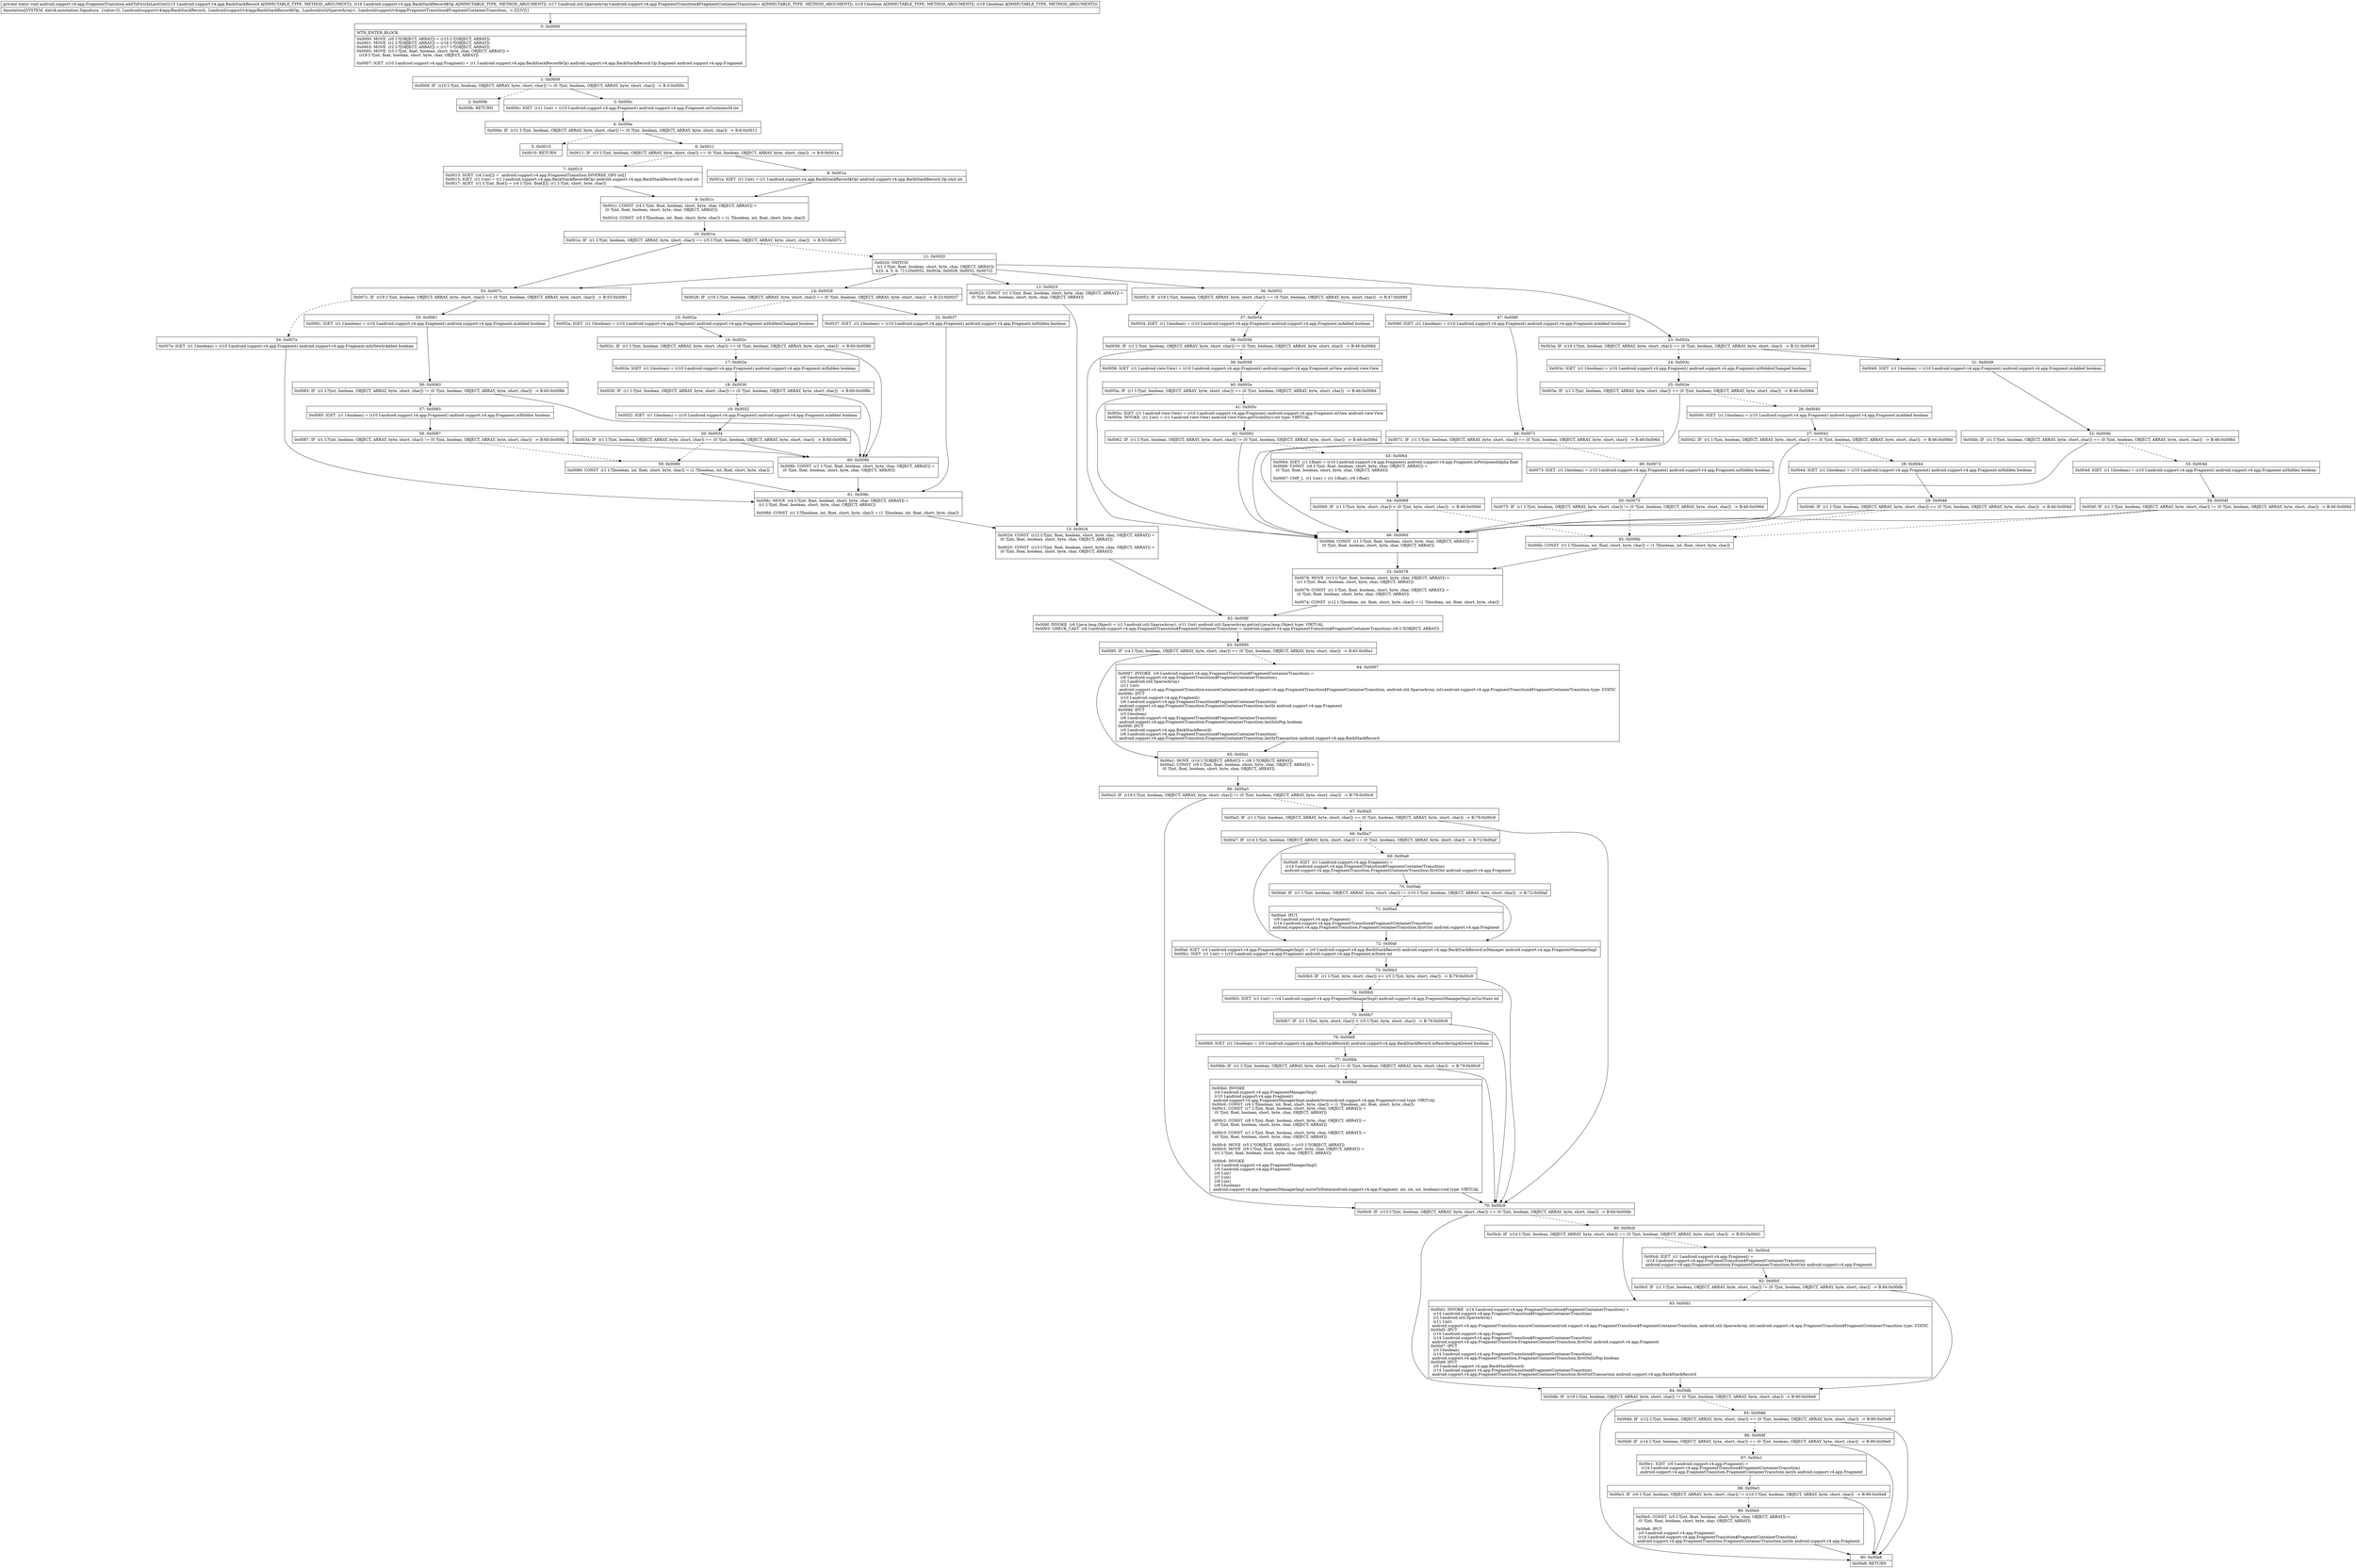 digraph "CFG forandroid.support.v4.app.FragmentTransition.addToFirstInLastOut(Landroid\/support\/v4\/app\/BackStackRecord;Landroid\/support\/v4\/app\/BackStackRecord$Op;Landroid\/util\/SparseArray;ZZ)V" {
Node_0 [shape=record,label="{0\:\ 0x0000|MTH_ENTER_BLOCK\l|0x0000: MOVE  (r0 I:?[OBJECT, ARRAY]) = (r15 I:?[OBJECT, ARRAY]) \l0x0001: MOVE  (r1 I:?[OBJECT, ARRAY]) = (r16 I:?[OBJECT, ARRAY]) \l0x0003: MOVE  (r2 I:?[OBJECT, ARRAY]) = (r17 I:?[OBJECT, ARRAY]) \l0x0005: MOVE  (r3 I:?[int, float, boolean, short, byte, char, OBJECT, ARRAY]) = \l  (r18 I:?[int, float, boolean, short, byte, char, OBJECT, ARRAY])\l \l0x0007: IGET  (r10 I:android.support.v4.app.Fragment) = (r1 I:android.support.v4.app.BackStackRecord$Op) android.support.v4.app.BackStackRecord.Op.fragment android.support.v4.app.Fragment \l}"];
Node_1 [shape=record,label="{1\:\ 0x0009|0x0009: IF  (r10 I:?[int, boolean, OBJECT, ARRAY, byte, short, char]) != (0 ?[int, boolean, OBJECT, ARRAY, byte, short, char])  \-\> B:3:0x000c \l}"];
Node_2 [shape=record,label="{2\:\ 0x000b|0x000b: RETURN   \l}"];
Node_3 [shape=record,label="{3\:\ 0x000c|0x000c: IGET  (r11 I:int) = (r10 I:android.support.v4.app.Fragment) android.support.v4.app.Fragment.mContainerId int \l}"];
Node_4 [shape=record,label="{4\:\ 0x000e|0x000e: IF  (r11 I:?[int, boolean, OBJECT, ARRAY, byte, short, char]) != (0 ?[int, boolean, OBJECT, ARRAY, byte, short, char])  \-\> B:6:0x0011 \l}"];
Node_5 [shape=record,label="{5\:\ 0x0010|0x0010: RETURN   \l}"];
Node_6 [shape=record,label="{6\:\ 0x0011|0x0011: IF  (r3 I:?[int, boolean, OBJECT, ARRAY, byte, short, char]) == (0 ?[int, boolean, OBJECT, ARRAY, byte, short, char])  \-\> B:8:0x001a \l}"];
Node_7 [shape=record,label="{7\:\ 0x0013|0x0013: SGET  (r4 I:int[]) =  android.support.v4.app.FragmentTransition.INVERSE_OPS int[] \l0x0015: IGET  (r1 I:int) = (r1 I:android.support.v4.app.BackStackRecord$Op) android.support.v4.app.BackStackRecord.Op.cmd int \l0x0017: AGET  (r1 I:?[int, float]) = (r4 I:?[int, float][]), (r1 I:?[int, short, byte, char]) \l}"];
Node_8 [shape=record,label="{8\:\ 0x001a|0x001a: IGET  (r1 I:int) = (r1 I:android.support.v4.app.BackStackRecord$Op) android.support.v4.app.BackStackRecord.Op.cmd int \l}"];
Node_9 [shape=record,label="{9\:\ 0x001c|0x001c: CONST  (r4 I:?[int, float, boolean, short, byte, char, OBJECT, ARRAY]) = \l  (0 ?[int, float, boolean, short, byte, char, OBJECT, ARRAY])\l \l0x001d: CONST  (r5 I:?[boolean, int, float, short, byte, char]) = (1 ?[boolean, int, float, short, byte, char]) \l}"];
Node_10 [shape=record,label="{10\:\ 0x001e|0x001e: IF  (r1 I:?[int, boolean, OBJECT, ARRAY, byte, short, char]) == (r5 I:?[int, boolean, OBJECT, ARRAY, byte, short, char])  \-\> B:53:0x007c \l}"];
Node_11 [shape=record,label="{11\:\ 0x0020|0x0020: SWITCH  \l  (r1 I:?[int, float, boolean, short, byte, char, OBJECT, ARRAY])\l k:[3, 4, 5, 6, 7] t:[0x0052, 0x003a, 0x0028, 0x0052, 0x007c] \l}"];
Node_12 [shape=record,label="{12\:\ 0x0023|0x0023: CONST  (r1 I:?[int, float, boolean, short, byte, char, OBJECT, ARRAY]) = \l  (0 ?[int, float, boolean, short, byte, char, OBJECT, ARRAY])\l \l}"];
Node_13 [shape=record,label="{13\:\ 0x0024|0x0024: CONST  (r12 I:?[int, float, boolean, short, byte, char, OBJECT, ARRAY]) = \l  (0 ?[int, float, boolean, short, byte, char, OBJECT, ARRAY])\l \l0x0025: CONST  (r13 I:?[int, float, boolean, short, byte, char, OBJECT, ARRAY]) = \l  (0 ?[int, float, boolean, short, byte, char, OBJECT, ARRAY])\l \l}"];
Node_14 [shape=record,label="{14\:\ 0x0028|0x0028: IF  (r19 I:?[int, boolean, OBJECT, ARRAY, byte, short, char]) == (0 ?[int, boolean, OBJECT, ARRAY, byte, short, char])  \-\> B:22:0x0037 \l}"];
Node_15 [shape=record,label="{15\:\ 0x002a|0x002a: IGET  (r1 I:boolean) = (r10 I:android.support.v4.app.Fragment) android.support.v4.app.Fragment.mHiddenChanged boolean \l}"];
Node_16 [shape=record,label="{16\:\ 0x002c|0x002c: IF  (r1 I:?[int, boolean, OBJECT, ARRAY, byte, short, char]) == (0 ?[int, boolean, OBJECT, ARRAY, byte, short, char])  \-\> B:60:0x008b \l}"];
Node_17 [shape=record,label="{17\:\ 0x002e|0x002e: IGET  (r1 I:boolean) = (r10 I:android.support.v4.app.Fragment) android.support.v4.app.Fragment.mHidden boolean \l}"];
Node_18 [shape=record,label="{18\:\ 0x0030|0x0030: IF  (r1 I:?[int, boolean, OBJECT, ARRAY, byte, short, char]) != (0 ?[int, boolean, OBJECT, ARRAY, byte, short, char])  \-\> B:60:0x008b \l}"];
Node_19 [shape=record,label="{19\:\ 0x0032|0x0032: IGET  (r1 I:boolean) = (r10 I:android.support.v4.app.Fragment) android.support.v4.app.Fragment.mAdded boolean \l}"];
Node_20 [shape=record,label="{20\:\ 0x0034|0x0034: IF  (r1 I:?[int, boolean, OBJECT, ARRAY, byte, short, char]) == (0 ?[int, boolean, OBJECT, ARRAY, byte, short, char])  \-\> B:60:0x008b \l}"];
Node_22 [shape=record,label="{22\:\ 0x0037|0x0037: IGET  (r1 I:boolean) = (r10 I:android.support.v4.app.Fragment) android.support.v4.app.Fragment.mHidden boolean \l}"];
Node_23 [shape=record,label="{23\:\ 0x003a|0x003a: IF  (r19 I:?[int, boolean, OBJECT, ARRAY, byte, short, char]) == (0 ?[int, boolean, OBJECT, ARRAY, byte, short, char])  \-\> B:31:0x0049 \l}"];
Node_24 [shape=record,label="{24\:\ 0x003c|0x003c: IGET  (r1 I:boolean) = (r10 I:android.support.v4.app.Fragment) android.support.v4.app.Fragment.mHiddenChanged boolean \l}"];
Node_25 [shape=record,label="{25\:\ 0x003e|0x003e: IF  (r1 I:?[int, boolean, OBJECT, ARRAY, byte, short, char]) == (0 ?[int, boolean, OBJECT, ARRAY, byte, short, char])  \-\> B:46:0x006d \l}"];
Node_26 [shape=record,label="{26\:\ 0x0040|0x0040: IGET  (r1 I:boolean) = (r10 I:android.support.v4.app.Fragment) android.support.v4.app.Fragment.mAdded boolean \l}"];
Node_27 [shape=record,label="{27\:\ 0x0042|0x0042: IF  (r1 I:?[int, boolean, OBJECT, ARRAY, byte, short, char]) == (0 ?[int, boolean, OBJECT, ARRAY, byte, short, char])  \-\> B:46:0x006d \l}"];
Node_28 [shape=record,label="{28\:\ 0x0044|0x0044: IGET  (r1 I:boolean) = (r10 I:android.support.v4.app.Fragment) android.support.v4.app.Fragment.mHidden boolean \l}"];
Node_29 [shape=record,label="{29\:\ 0x0046|0x0046: IF  (r1 I:?[int, boolean, OBJECT, ARRAY, byte, short, char]) == (0 ?[int, boolean, OBJECT, ARRAY, byte, short, char])  \-\> B:46:0x006d \l}"];
Node_31 [shape=record,label="{31\:\ 0x0049|0x0049: IGET  (r1 I:boolean) = (r10 I:android.support.v4.app.Fragment) android.support.v4.app.Fragment.mAdded boolean \l}"];
Node_32 [shape=record,label="{32\:\ 0x004b|0x004b: IF  (r1 I:?[int, boolean, OBJECT, ARRAY, byte, short, char]) == (0 ?[int, boolean, OBJECT, ARRAY, byte, short, char])  \-\> B:46:0x006d \l}"];
Node_33 [shape=record,label="{33\:\ 0x004d|0x004d: IGET  (r1 I:boolean) = (r10 I:android.support.v4.app.Fragment) android.support.v4.app.Fragment.mHidden boolean \l}"];
Node_34 [shape=record,label="{34\:\ 0x004f|0x004f: IF  (r1 I:?[int, boolean, OBJECT, ARRAY, byte, short, char]) != (0 ?[int, boolean, OBJECT, ARRAY, byte, short, char])  \-\> B:46:0x006d \l}"];
Node_36 [shape=record,label="{36\:\ 0x0052|0x0052: IF  (r19 I:?[int, boolean, OBJECT, ARRAY, byte, short, char]) == (0 ?[int, boolean, OBJECT, ARRAY, byte, short, char])  \-\> B:47:0x006f \l}"];
Node_37 [shape=record,label="{37\:\ 0x0054|0x0054: IGET  (r1 I:boolean) = (r10 I:android.support.v4.app.Fragment) android.support.v4.app.Fragment.mAdded boolean \l}"];
Node_38 [shape=record,label="{38\:\ 0x0056|0x0056: IF  (r1 I:?[int, boolean, OBJECT, ARRAY, byte, short, char]) != (0 ?[int, boolean, OBJECT, ARRAY, byte, short, char])  \-\> B:46:0x006d \l}"];
Node_39 [shape=record,label="{39\:\ 0x0058|0x0058: IGET  (r1 I:android.view.View) = (r10 I:android.support.v4.app.Fragment) android.support.v4.app.Fragment.mView android.view.View \l}"];
Node_40 [shape=record,label="{40\:\ 0x005a|0x005a: IF  (r1 I:?[int, boolean, OBJECT, ARRAY, byte, short, char]) == (0 ?[int, boolean, OBJECT, ARRAY, byte, short, char])  \-\> B:46:0x006d \l}"];
Node_41 [shape=record,label="{41\:\ 0x005c|0x005c: IGET  (r1 I:android.view.View) = (r10 I:android.support.v4.app.Fragment) android.support.v4.app.Fragment.mView android.view.View \l0x005e: INVOKE  (r1 I:int) = (r1 I:android.view.View) android.view.View.getVisibility():int type: VIRTUAL \l}"];
Node_42 [shape=record,label="{42\:\ 0x0062|0x0062: IF  (r1 I:?[int, boolean, OBJECT, ARRAY, byte, short, char]) != (0 ?[int, boolean, OBJECT, ARRAY, byte, short, char])  \-\> B:46:0x006d \l}"];
Node_43 [shape=record,label="{43\:\ 0x0064|0x0064: IGET  (r1 I:float) = (r10 I:android.support.v4.app.Fragment) android.support.v4.app.Fragment.mPostponedAlpha float \l0x0066: CONST  (r6 I:?[int, float, boolean, short, byte, char, OBJECT, ARRAY]) = \l  (0 ?[int, float, boolean, short, byte, char, OBJECT, ARRAY])\l \l0x0067: CMP_L  (r1 I:int) = (r1 I:float), (r6 I:float) \l}"];
Node_44 [shape=record,label="{44\:\ 0x0069|0x0069: IF  (r1 I:?[int, byte, short, char]) \< (0 ?[int, byte, short, char])  \-\> B:46:0x006d \l}"];
Node_45 [shape=record,label="{45\:\ 0x006b|0x006b: CONST  (r1 I:?[boolean, int, float, short, byte, char]) = (1 ?[boolean, int, float, short, byte, char]) \l}"];
Node_46 [shape=record,label="{46\:\ 0x006d|0x006d: CONST  (r1 I:?[int, float, boolean, short, byte, char, OBJECT, ARRAY]) = \l  (0 ?[int, float, boolean, short, byte, char, OBJECT, ARRAY])\l \l}"];
Node_47 [shape=record,label="{47\:\ 0x006f|0x006f: IGET  (r1 I:boolean) = (r10 I:android.support.v4.app.Fragment) android.support.v4.app.Fragment.mAdded boolean \l}"];
Node_48 [shape=record,label="{48\:\ 0x0071|0x0071: IF  (r1 I:?[int, boolean, OBJECT, ARRAY, byte, short, char]) == (0 ?[int, boolean, OBJECT, ARRAY, byte, short, char])  \-\> B:46:0x006d \l}"];
Node_49 [shape=record,label="{49\:\ 0x0073|0x0073: IGET  (r1 I:boolean) = (r10 I:android.support.v4.app.Fragment) android.support.v4.app.Fragment.mHidden boolean \l}"];
Node_50 [shape=record,label="{50\:\ 0x0075|0x0075: IF  (r1 I:?[int, boolean, OBJECT, ARRAY, byte, short, char]) != (0 ?[int, boolean, OBJECT, ARRAY, byte, short, char])  \-\> B:46:0x006d \l}"];
Node_52 [shape=record,label="{52\:\ 0x0078|0x0078: MOVE  (r13 I:?[int, float, boolean, short, byte, char, OBJECT, ARRAY]) = \l  (r1 I:?[int, float, boolean, short, byte, char, OBJECT, ARRAY])\l \l0x0079: CONST  (r1 I:?[int, float, boolean, short, byte, char, OBJECT, ARRAY]) = \l  (0 ?[int, float, boolean, short, byte, char, OBJECT, ARRAY])\l \l0x007a: CONST  (r12 I:?[boolean, int, float, short, byte, char]) = (1 ?[boolean, int, float, short, byte, char]) \l}"];
Node_53 [shape=record,label="{53\:\ 0x007c|0x007c: IF  (r19 I:?[int, boolean, OBJECT, ARRAY, byte, short, char]) == (0 ?[int, boolean, OBJECT, ARRAY, byte, short, char])  \-\> B:55:0x0081 \l}"];
Node_54 [shape=record,label="{54\:\ 0x007e|0x007e: IGET  (r1 I:boolean) = (r10 I:android.support.v4.app.Fragment) android.support.v4.app.Fragment.mIsNewlyAdded boolean \l}"];
Node_55 [shape=record,label="{55\:\ 0x0081|0x0081: IGET  (r1 I:boolean) = (r10 I:android.support.v4.app.Fragment) android.support.v4.app.Fragment.mAdded boolean \l}"];
Node_56 [shape=record,label="{56\:\ 0x0083|0x0083: IF  (r1 I:?[int, boolean, OBJECT, ARRAY, byte, short, char]) != (0 ?[int, boolean, OBJECT, ARRAY, byte, short, char])  \-\> B:60:0x008b \l}"];
Node_57 [shape=record,label="{57\:\ 0x0085|0x0085: IGET  (r1 I:boolean) = (r10 I:android.support.v4.app.Fragment) android.support.v4.app.Fragment.mHidden boolean \l}"];
Node_58 [shape=record,label="{58\:\ 0x0087|0x0087: IF  (r1 I:?[int, boolean, OBJECT, ARRAY, byte, short, char]) != (0 ?[int, boolean, OBJECT, ARRAY, byte, short, char])  \-\> B:60:0x008b \l}"];
Node_59 [shape=record,label="{59\:\ 0x0089|0x0089: CONST  (r1 I:?[boolean, int, float, short, byte, char]) = (1 ?[boolean, int, float, short, byte, char]) \l}"];
Node_60 [shape=record,label="{60\:\ 0x008b|0x008b: CONST  (r1 I:?[int, float, boolean, short, byte, char, OBJECT, ARRAY]) = \l  (0 ?[int, float, boolean, short, byte, char, OBJECT, ARRAY])\l \l}"];
Node_61 [shape=record,label="{61\:\ 0x008c|0x008c: MOVE  (r4 I:?[int, float, boolean, short, byte, char, OBJECT, ARRAY]) = \l  (r1 I:?[int, float, boolean, short, byte, char, OBJECT, ARRAY])\l \l0x008d: CONST  (r1 I:?[boolean, int, float, short, byte, char]) = (1 ?[boolean, int, float, short, byte, char]) \l}"];
Node_62 [shape=record,label="{62\:\ 0x008f|0x008f: INVOKE  (r6 I:java.lang.Object) = (r2 I:android.util.SparseArray), (r11 I:int) android.util.SparseArray.get(int):java.lang.Object type: VIRTUAL \l0x0093: CHECK_CAST  (r6 I:android.support.v4.app.FragmentTransition$FragmentContainerTransition) = (android.support.v4.app.FragmentTransition$FragmentContainerTransition) (r6 I:?[OBJECT, ARRAY]) \l}"];
Node_63 [shape=record,label="{63\:\ 0x0095|0x0095: IF  (r4 I:?[int, boolean, OBJECT, ARRAY, byte, short, char]) == (0 ?[int, boolean, OBJECT, ARRAY, byte, short, char])  \-\> B:65:0x00a1 \l}"];
Node_64 [shape=record,label="{64\:\ 0x0097|0x0097: INVOKE  (r6 I:android.support.v4.app.FragmentTransition$FragmentContainerTransition) = \l  (r6 I:android.support.v4.app.FragmentTransition$FragmentContainerTransition)\l  (r2 I:android.util.SparseArray)\l  (r11 I:int)\l android.support.v4.app.FragmentTransition.ensureContainer(android.support.v4.app.FragmentTransition$FragmentContainerTransition, android.util.SparseArray, int):android.support.v4.app.FragmentTransition$FragmentContainerTransition type: STATIC \l0x009b: IPUT  \l  (r10 I:android.support.v4.app.Fragment)\l  (r6 I:android.support.v4.app.FragmentTransition$FragmentContainerTransition)\l android.support.v4.app.FragmentTransition.FragmentContainerTransition.lastIn android.support.v4.app.Fragment \l0x009d: IPUT  \l  (r3 I:boolean)\l  (r6 I:android.support.v4.app.FragmentTransition$FragmentContainerTransition)\l android.support.v4.app.FragmentTransition.FragmentContainerTransition.lastInIsPop boolean \l0x009f: IPUT  \l  (r0 I:android.support.v4.app.BackStackRecord)\l  (r6 I:android.support.v4.app.FragmentTransition$FragmentContainerTransition)\l android.support.v4.app.FragmentTransition.FragmentContainerTransition.lastInTransaction android.support.v4.app.BackStackRecord \l}"];
Node_65 [shape=record,label="{65\:\ 0x00a1|0x00a1: MOVE  (r14 I:?[OBJECT, ARRAY]) = (r6 I:?[OBJECT, ARRAY]) \l0x00a2: CONST  (r9 I:?[int, float, boolean, short, byte, char, OBJECT, ARRAY]) = \l  (0 ?[int, float, boolean, short, byte, char, OBJECT, ARRAY])\l \l}"];
Node_66 [shape=record,label="{66\:\ 0x00a3|0x00a3: IF  (r19 I:?[int, boolean, OBJECT, ARRAY, byte, short, char]) != (0 ?[int, boolean, OBJECT, ARRAY, byte, short, char])  \-\> B:79:0x00c9 \l}"];
Node_67 [shape=record,label="{67\:\ 0x00a5|0x00a5: IF  (r1 I:?[int, boolean, OBJECT, ARRAY, byte, short, char]) == (0 ?[int, boolean, OBJECT, ARRAY, byte, short, char])  \-\> B:79:0x00c9 \l}"];
Node_68 [shape=record,label="{68\:\ 0x00a7|0x00a7: IF  (r14 I:?[int, boolean, OBJECT, ARRAY, byte, short, char]) == (0 ?[int, boolean, OBJECT, ARRAY, byte, short, char])  \-\> B:72:0x00af \l}"];
Node_69 [shape=record,label="{69\:\ 0x00a9|0x00a9: IGET  (r1 I:android.support.v4.app.Fragment) = \l  (r14 I:android.support.v4.app.FragmentTransition$FragmentContainerTransition)\l android.support.v4.app.FragmentTransition.FragmentContainerTransition.firstOut android.support.v4.app.Fragment \l}"];
Node_70 [shape=record,label="{70\:\ 0x00ab|0x00ab: IF  (r1 I:?[int, boolean, OBJECT, ARRAY, byte, short, char]) != (r10 I:?[int, boolean, OBJECT, ARRAY, byte, short, char])  \-\> B:72:0x00af \l}"];
Node_71 [shape=record,label="{71\:\ 0x00ad|0x00ad: IPUT  \l  (r9 I:android.support.v4.app.Fragment)\l  (r14 I:android.support.v4.app.FragmentTransition$FragmentContainerTransition)\l android.support.v4.app.FragmentTransition.FragmentContainerTransition.firstOut android.support.v4.app.Fragment \l}"];
Node_72 [shape=record,label="{72\:\ 0x00af|0x00af: IGET  (r4 I:android.support.v4.app.FragmentManagerImpl) = (r0 I:android.support.v4.app.BackStackRecord) android.support.v4.app.BackStackRecord.mManager android.support.v4.app.FragmentManagerImpl \l0x00b1: IGET  (r1 I:int) = (r10 I:android.support.v4.app.Fragment) android.support.v4.app.Fragment.mState int \l}"];
Node_73 [shape=record,label="{73\:\ 0x00b3|0x00b3: IF  (r1 I:?[int, byte, short, char]) \>= (r5 I:?[int, byte, short, char])  \-\> B:79:0x00c9 \l}"];
Node_74 [shape=record,label="{74\:\ 0x00b5|0x00b5: IGET  (r1 I:int) = (r4 I:android.support.v4.app.FragmentManagerImpl) android.support.v4.app.FragmentManagerImpl.mCurState int \l}"];
Node_75 [shape=record,label="{75\:\ 0x00b7|0x00b7: IF  (r1 I:?[int, byte, short, char]) \< (r5 I:?[int, byte, short, char])  \-\> B:79:0x00c9 \l}"];
Node_76 [shape=record,label="{76\:\ 0x00b9|0x00b9: IGET  (r1 I:boolean) = (r0 I:android.support.v4.app.BackStackRecord) android.support.v4.app.BackStackRecord.mReorderingAllowed boolean \l}"];
Node_77 [shape=record,label="{77\:\ 0x00bb|0x00bb: IF  (r1 I:?[int, boolean, OBJECT, ARRAY, byte, short, char]) != (0 ?[int, boolean, OBJECT, ARRAY, byte, short, char])  \-\> B:79:0x00c9 \l}"];
Node_78 [shape=record,label="{78\:\ 0x00bd|0x00bd: INVOKE  \l  (r4 I:android.support.v4.app.FragmentManagerImpl)\l  (r10 I:android.support.v4.app.Fragment)\l android.support.v4.app.FragmentManagerImpl.makeActive(android.support.v4.app.Fragment):void type: VIRTUAL \l0x00c0: CONST  (r6 I:?[boolean, int, float, short, byte, char]) = (1 ?[boolean, int, float, short, byte, char]) \l0x00c1: CONST  (r7 I:?[int, float, boolean, short, byte, char, OBJECT, ARRAY]) = \l  (0 ?[int, float, boolean, short, byte, char, OBJECT, ARRAY])\l \l0x00c2: CONST  (r8 I:?[int, float, boolean, short, byte, char, OBJECT, ARRAY]) = \l  (0 ?[int, float, boolean, short, byte, char, OBJECT, ARRAY])\l \l0x00c3: CONST  (r1 I:?[int, float, boolean, short, byte, char, OBJECT, ARRAY]) = \l  (0 ?[int, float, boolean, short, byte, char, OBJECT, ARRAY])\l \l0x00c4: MOVE  (r5 I:?[OBJECT, ARRAY]) = (r10 I:?[OBJECT, ARRAY]) \l0x00c5: MOVE  (r9 I:?[int, float, boolean, short, byte, char, OBJECT, ARRAY]) = \l  (r1 I:?[int, float, boolean, short, byte, char, OBJECT, ARRAY])\l \l0x00c6: INVOKE  \l  (r4 I:android.support.v4.app.FragmentManagerImpl)\l  (r5 I:android.support.v4.app.Fragment)\l  (r6 I:int)\l  (r7 I:int)\l  (r8 I:int)\l  (r9 I:boolean)\l android.support.v4.app.FragmentManagerImpl.moveToState(android.support.v4.app.Fragment, int, int, int, boolean):void type: VIRTUAL \l}"];
Node_79 [shape=record,label="{79\:\ 0x00c9|0x00c9: IF  (r13 I:?[int, boolean, OBJECT, ARRAY, byte, short, char]) == (0 ?[int, boolean, OBJECT, ARRAY, byte, short, char])  \-\> B:84:0x00db \l}"];
Node_80 [shape=record,label="{80\:\ 0x00cb|0x00cb: IF  (r14 I:?[int, boolean, OBJECT, ARRAY, byte, short, char]) == (0 ?[int, boolean, OBJECT, ARRAY, byte, short, char])  \-\> B:83:0x00d1 \l}"];
Node_81 [shape=record,label="{81\:\ 0x00cd|0x00cd: IGET  (r1 I:android.support.v4.app.Fragment) = \l  (r14 I:android.support.v4.app.FragmentTransition$FragmentContainerTransition)\l android.support.v4.app.FragmentTransition.FragmentContainerTransition.firstOut android.support.v4.app.Fragment \l}"];
Node_82 [shape=record,label="{82\:\ 0x00cf|0x00cf: IF  (r1 I:?[int, boolean, OBJECT, ARRAY, byte, short, char]) != (0 ?[int, boolean, OBJECT, ARRAY, byte, short, char])  \-\> B:84:0x00db \l}"];
Node_83 [shape=record,label="{83\:\ 0x00d1|0x00d1: INVOKE  (r14 I:android.support.v4.app.FragmentTransition$FragmentContainerTransition) = \l  (r14 I:android.support.v4.app.FragmentTransition$FragmentContainerTransition)\l  (r2 I:android.util.SparseArray)\l  (r11 I:int)\l android.support.v4.app.FragmentTransition.ensureContainer(android.support.v4.app.FragmentTransition$FragmentContainerTransition, android.util.SparseArray, int):android.support.v4.app.FragmentTransition$FragmentContainerTransition type: STATIC \l0x00d5: IPUT  \l  (r10 I:android.support.v4.app.Fragment)\l  (r14 I:android.support.v4.app.FragmentTransition$FragmentContainerTransition)\l android.support.v4.app.FragmentTransition.FragmentContainerTransition.firstOut android.support.v4.app.Fragment \l0x00d7: IPUT  \l  (r3 I:boolean)\l  (r14 I:android.support.v4.app.FragmentTransition$FragmentContainerTransition)\l android.support.v4.app.FragmentTransition.FragmentContainerTransition.firstOutIsPop boolean \l0x00d9: IPUT  \l  (r0 I:android.support.v4.app.BackStackRecord)\l  (r14 I:android.support.v4.app.FragmentTransition$FragmentContainerTransition)\l android.support.v4.app.FragmentTransition.FragmentContainerTransition.firstOutTransaction android.support.v4.app.BackStackRecord \l}"];
Node_84 [shape=record,label="{84\:\ 0x00db|0x00db: IF  (r19 I:?[int, boolean, OBJECT, ARRAY, byte, short, char]) != (0 ?[int, boolean, OBJECT, ARRAY, byte, short, char])  \-\> B:90:0x00e8 \l}"];
Node_85 [shape=record,label="{85\:\ 0x00dd|0x00dd: IF  (r12 I:?[int, boolean, OBJECT, ARRAY, byte, short, char]) == (0 ?[int, boolean, OBJECT, ARRAY, byte, short, char])  \-\> B:90:0x00e8 \l}"];
Node_86 [shape=record,label="{86\:\ 0x00df|0x00df: IF  (r14 I:?[int, boolean, OBJECT, ARRAY, byte, short, char]) == (0 ?[int, boolean, OBJECT, ARRAY, byte, short, char])  \-\> B:90:0x00e8 \l}"];
Node_87 [shape=record,label="{87\:\ 0x00e1|0x00e1: IGET  (r0 I:android.support.v4.app.Fragment) = \l  (r14 I:android.support.v4.app.FragmentTransition$FragmentContainerTransition)\l android.support.v4.app.FragmentTransition.FragmentContainerTransition.lastIn android.support.v4.app.Fragment \l}"];
Node_88 [shape=record,label="{88\:\ 0x00e3|0x00e3: IF  (r0 I:?[int, boolean, OBJECT, ARRAY, byte, short, char]) != (r10 I:?[int, boolean, OBJECT, ARRAY, byte, short, char])  \-\> B:90:0x00e8 \l}"];
Node_89 [shape=record,label="{89\:\ 0x00e5|0x00e5: CONST  (r0 I:?[int, float, boolean, short, byte, char, OBJECT, ARRAY]) = \l  (0 ?[int, float, boolean, short, byte, char, OBJECT, ARRAY])\l \l0x00e6: IPUT  \l  (r0 I:android.support.v4.app.Fragment)\l  (r14 I:android.support.v4.app.FragmentTransition$FragmentContainerTransition)\l android.support.v4.app.FragmentTransition.FragmentContainerTransition.lastIn android.support.v4.app.Fragment \l}"];
Node_90 [shape=record,label="{90\:\ 0x00e8|0x00e8: RETURN   \l}"];
MethodNode[shape=record,label="{private static void android.support.v4.app.FragmentTransition.addToFirstInLastOut((r15 I:android.support.v4.app.BackStackRecord A[IMMUTABLE_TYPE, METHOD_ARGUMENT]), (r16 I:android.support.v4.app.BackStackRecord$Op A[IMMUTABLE_TYPE, METHOD_ARGUMENT]), (r17 I:android.util.SparseArray\<android.support.v4.app.FragmentTransition$FragmentContainerTransition\> A[IMMUTABLE_TYPE, METHOD_ARGUMENT]), (r18 I:boolean A[IMMUTABLE_TYPE, METHOD_ARGUMENT]), (r19 I:boolean A[IMMUTABLE_TYPE, METHOD_ARGUMENT]))  | Annotation[SYSTEM, dalvik.annotation.Signature, \{value=[(, Landroid\/support\/v4\/app\/BackStackRecord;, Landroid\/support\/v4\/app\/BackStackRecord$Op;, Landroid\/util\/SparseArray\<, Landroid\/support\/v4\/app\/FragmentTransition$FragmentContainerTransition;, \>;ZZ)V]\}]\l}"];
MethodNode -> Node_0;
Node_0 -> Node_1;
Node_1 -> Node_2[style=dashed];
Node_1 -> Node_3;
Node_3 -> Node_4;
Node_4 -> Node_5[style=dashed];
Node_4 -> Node_6;
Node_6 -> Node_7[style=dashed];
Node_6 -> Node_8;
Node_7 -> Node_9;
Node_8 -> Node_9;
Node_9 -> Node_10;
Node_10 -> Node_11[style=dashed];
Node_10 -> Node_53;
Node_11 -> Node_12;
Node_11 -> Node_14;
Node_11 -> Node_23;
Node_11 -> Node_36;
Node_11 -> Node_53;
Node_12 -> Node_13;
Node_13 -> Node_62;
Node_14 -> Node_15[style=dashed];
Node_14 -> Node_22;
Node_15 -> Node_16;
Node_16 -> Node_17[style=dashed];
Node_16 -> Node_60;
Node_17 -> Node_18;
Node_18 -> Node_19[style=dashed];
Node_18 -> Node_60;
Node_19 -> Node_20;
Node_20 -> Node_60;
Node_20 -> Node_59[style=dashed];
Node_22 -> Node_61;
Node_23 -> Node_24[style=dashed];
Node_23 -> Node_31;
Node_24 -> Node_25;
Node_25 -> Node_26[style=dashed];
Node_25 -> Node_46;
Node_26 -> Node_27;
Node_27 -> Node_28[style=dashed];
Node_27 -> Node_46;
Node_28 -> Node_29;
Node_29 -> Node_46;
Node_29 -> Node_45[style=dashed];
Node_31 -> Node_32;
Node_32 -> Node_33[style=dashed];
Node_32 -> Node_46;
Node_33 -> Node_34;
Node_34 -> Node_46;
Node_34 -> Node_45[style=dashed];
Node_36 -> Node_37[style=dashed];
Node_36 -> Node_47;
Node_37 -> Node_38;
Node_38 -> Node_39[style=dashed];
Node_38 -> Node_46;
Node_39 -> Node_40;
Node_40 -> Node_41[style=dashed];
Node_40 -> Node_46;
Node_41 -> Node_42;
Node_42 -> Node_43[style=dashed];
Node_42 -> Node_46;
Node_43 -> Node_44;
Node_44 -> Node_45[style=dashed];
Node_44 -> Node_46;
Node_45 -> Node_52;
Node_46 -> Node_52;
Node_47 -> Node_48;
Node_48 -> Node_46;
Node_48 -> Node_49[style=dashed];
Node_49 -> Node_50;
Node_50 -> Node_46;
Node_50 -> Node_45[style=dashed];
Node_52 -> Node_62;
Node_53 -> Node_54[style=dashed];
Node_53 -> Node_55;
Node_54 -> Node_61;
Node_55 -> Node_56;
Node_56 -> Node_57[style=dashed];
Node_56 -> Node_60;
Node_57 -> Node_58;
Node_58 -> Node_59[style=dashed];
Node_58 -> Node_60;
Node_59 -> Node_61;
Node_60 -> Node_61;
Node_61 -> Node_13;
Node_62 -> Node_63;
Node_63 -> Node_64[style=dashed];
Node_63 -> Node_65;
Node_64 -> Node_65;
Node_65 -> Node_66;
Node_66 -> Node_67[style=dashed];
Node_66 -> Node_79;
Node_67 -> Node_68[style=dashed];
Node_67 -> Node_79;
Node_68 -> Node_69[style=dashed];
Node_68 -> Node_72;
Node_69 -> Node_70;
Node_70 -> Node_71[style=dashed];
Node_70 -> Node_72;
Node_71 -> Node_72;
Node_72 -> Node_73;
Node_73 -> Node_74[style=dashed];
Node_73 -> Node_79;
Node_74 -> Node_75;
Node_75 -> Node_76[style=dashed];
Node_75 -> Node_79;
Node_76 -> Node_77;
Node_77 -> Node_78[style=dashed];
Node_77 -> Node_79;
Node_78 -> Node_79;
Node_79 -> Node_80[style=dashed];
Node_79 -> Node_84;
Node_80 -> Node_81[style=dashed];
Node_80 -> Node_83;
Node_81 -> Node_82;
Node_82 -> Node_83[style=dashed];
Node_82 -> Node_84;
Node_83 -> Node_84;
Node_84 -> Node_85[style=dashed];
Node_84 -> Node_90;
Node_85 -> Node_86[style=dashed];
Node_85 -> Node_90;
Node_86 -> Node_87[style=dashed];
Node_86 -> Node_90;
Node_87 -> Node_88;
Node_88 -> Node_89[style=dashed];
Node_88 -> Node_90;
Node_89 -> Node_90;
}

